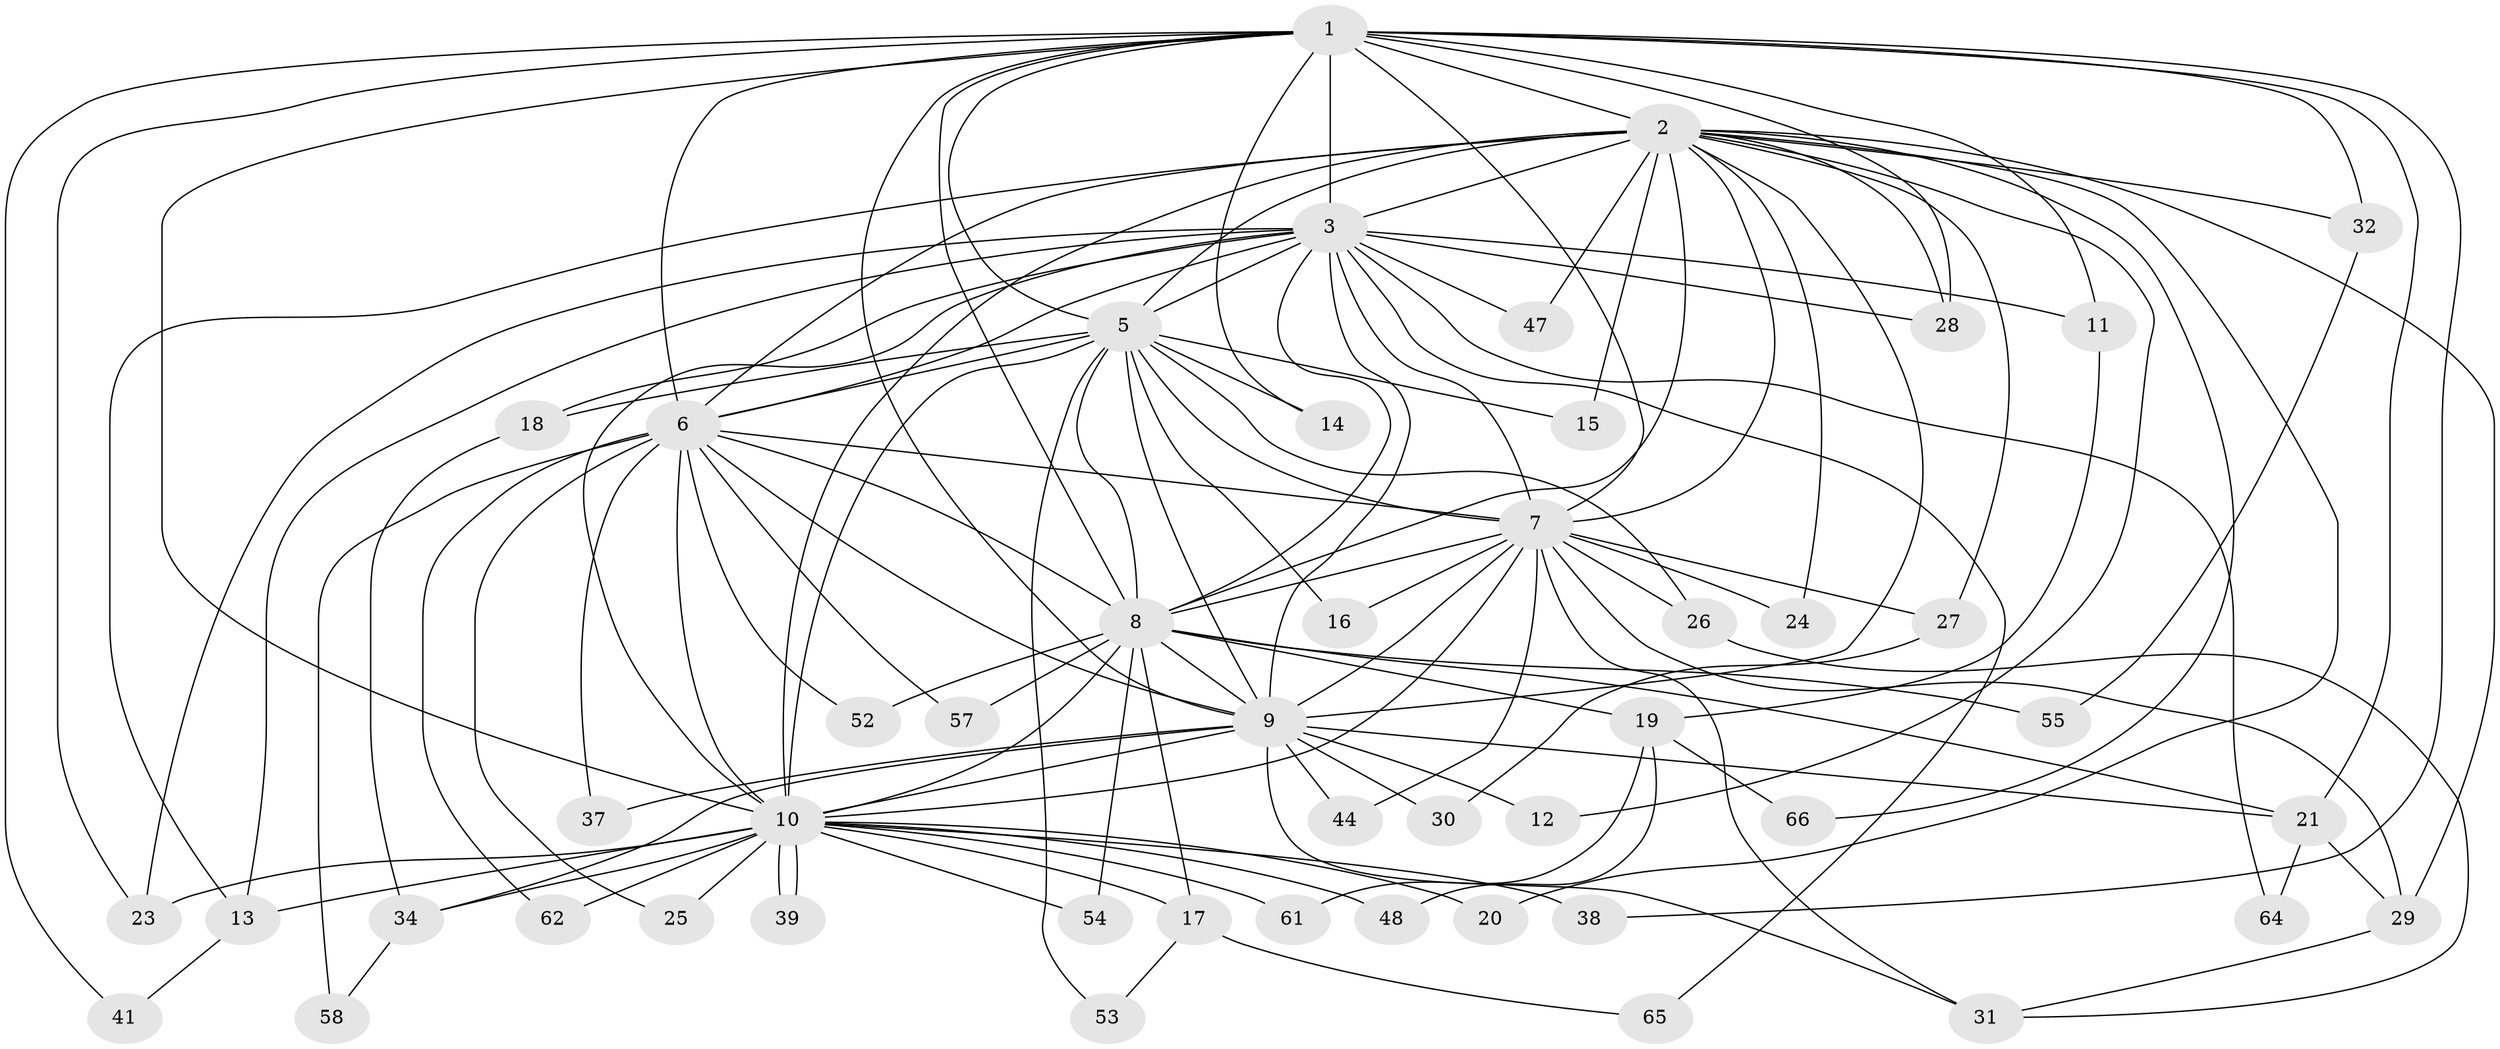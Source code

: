 // original degree distribution, {20: 0.015151515151515152, 14: 0.015151515151515152, 18: 0.015151515151515152, 17: 0.015151515151515152, 16: 0.06060606060606061, 19: 0.015151515151515152, 25: 0.015151515151515152, 3: 0.16666666666666666, 2: 0.5909090909090909, 4: 0.06060606060606061, 5: 0.030303030303030304}
// Generated by graph-tools (version 1.1) at 2025/41/03/06/25 10:41:43]
// undirected, 49 vertices, 124 edges
graph export_dot {
graph [start="1"]
  node [color=gray90,style=filled];
  1 [super="+22"];
  2 [super="+4"];
  3 [super="+42"];
  5 [super="+36"];
  6 [super="+63"];
  7 [super="+33"];
  8 [super="+49"];
  9 [super="+60"];
  10 [super="+51"];
  11;
  12;
  13 [super="+59"];
  14;
  15;
  16;
  17 [super="+35"];
  18;
  19 [super="+40"];
  20;
  21 [super="+50"];
  23 [super="+45"];
  24;
  25;
  26;
  27;
  28 [super="+43"];
  29 [super="+46"];
  30;
  31;
  32;
  34 [super="+56"];
  37;
  38;
  39;
  41;
  44;
  47;
  48;
  52;
  53;
  54;
  55;
  57;
  58;
  61;
  62;
  64;
  65;
  66;
  1 -- 2 [weight=3];
  1 -- 3 [weight=2];
  1 -- 5 [weight=2];
  1 -- 6;
  1 -- 7;
  1 -- 8;
  1 -- 9;
  1 -- 10;
  1 -- 11;
  1 -- 14;
  1 -- 23;
  1 -- 32;
  1 -- 38;
  1 -- 41;
  1 -- 21;
  1 -- 28;
  2 -- 3 [weight=2];
  2 -- 5 [weight=2];
  2 -- 6 [weight=2];
  2 -- 7 [weight=2];
  2 -- 8 [weight=2];
  2 -- 9 [weight=2];
  2 -- 10 [weight=3];
  2 -- 24;
  2 -- 28;
  2 -- 47;
  2 -- 66;
  2 -- 12;
  2 -- 15;
  2 -- 20;
  2 -- 27;
  2 -- 32;
  2 -- 13;
  2 -- 29;
  3 -- 5;
  3 -- 6;
  3 -- 7;
  3 -- 8;
  3 -- 9;
  3 -- 10;
  3 -- 11;
  3 -- 13;
  3 -- 18;
  3 -- 28;
  3 -- 47;
  3 -- 64;
  3 -- 65;
  3 -- 23;
  5 -- 6;
  5 -- 7;
  5 -- 8;
  5 -- 9;
  5 -- 10;
  5 -- 14;
  5 -- 15;
  5 -- 16;
  5 -- 18;
  5 -- 26;
  5 -- 53;
  6 -- 7;
  6 -- 8 [weight=2];
  6 -- 9;
  6 -- 10;
  6 -- 25;
  6 -- 37;
  6 -- 52;
  6 -- 57;
  6 -- 58;
  6 -- 62;
  7 -- 8;
  7 -- 9;
  7 -- 10;
  7 -- 16;
  7 -- 24;
  7 -- 26;
  7 -- 27;
  7 -- 29;
  7 -- 44;
  7 -- 31;
  8 -- 9;
  8 -- 10 [weight=2];
  8 -- 17;
  8 -- 19 [weight=2];
  8 -- 21;
  8 -- 52;
  8 -- 54;
  8 -- 55;
  8 -- 57;
  9 -- 10;
  9 -- 12;
  9 -- 21;
  9 -- 30;
  9 -- 34;
  9 -- 37;
  9 -- 44;
  9 -- 31;
  10 -- 13;
  10 -- 17 [weight=2];
  10 -- 20;
  10 -- 23;
  10 -- 25;
  10 -- 34;
  10 -- 38;
  10 -- 39;
  10 -- 39;
  10 -- 48;
  10 -- 54;
  10 -- 61;
  10 -- 62;
  11 -- 19;
  13 -- 41;
  17 -- 53;
  17 -- 65;
  18 -- 34;
  19 -- 61;
  19 -- 66;
  19 -- 48;
  21 -- 29;
  21 -- 64;
  26 -- 31;
  27 -- 30;
  29 -- 31;
  32 -- 55;
  34 -- 58;
}
